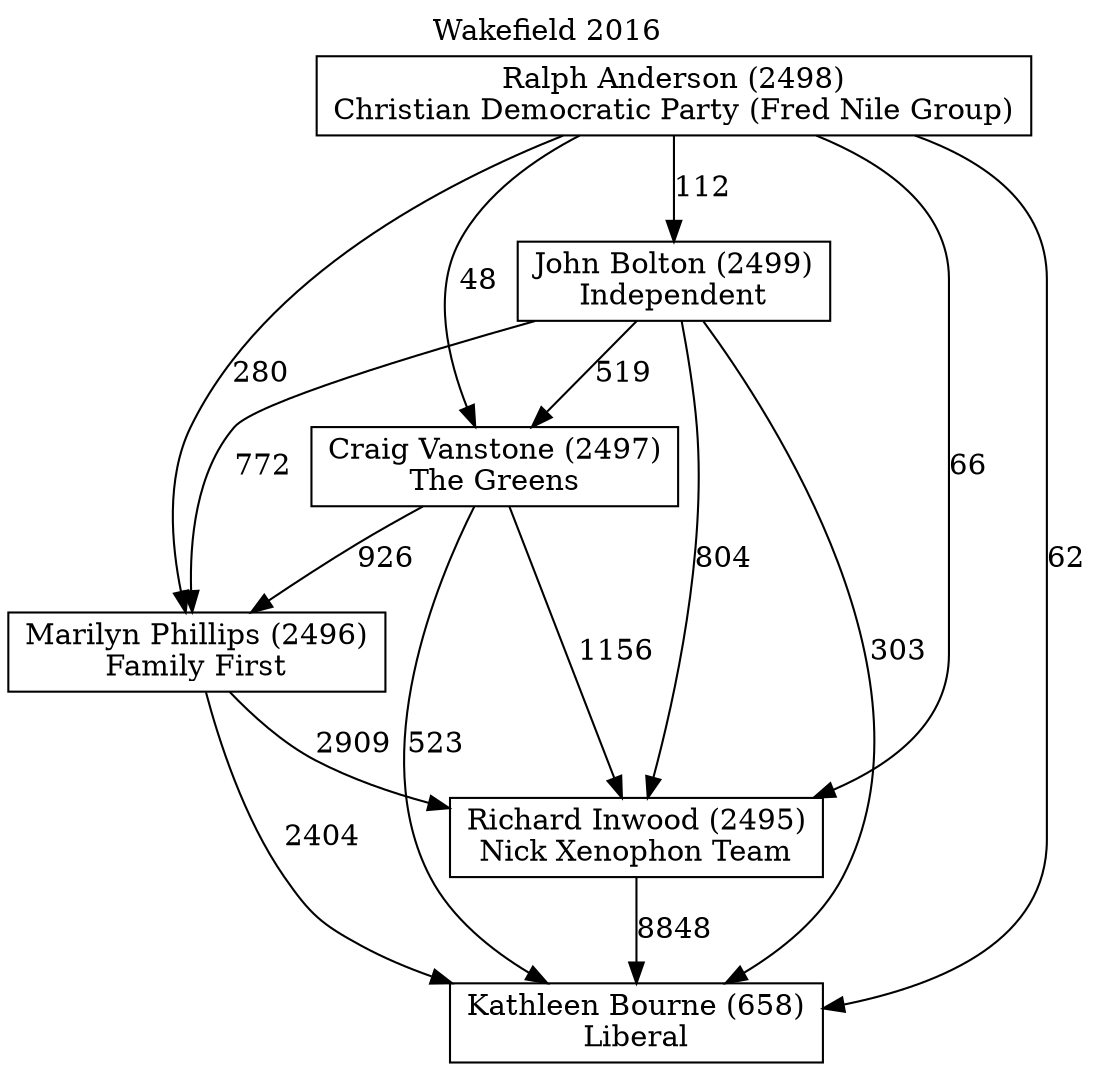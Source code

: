 // House preference flow
digraph "Kathleen Bourne (658)_Wakefield_2016" {
	graph [label="Wakefield 2016" labelloc=t mclimit=10]
	node [shape=box]
	"John Bolton (2499)" [label="John Bolton (2499)
Independent"]
	"Kathleen Bourne (658)" [label="Kathleen Bourne (658)
Liberal"]
	"Richard Inwood (2495)" [label="Richard Inwood (2495)
Nick Xenophon Team"]
	"Marilyn Phillips (2496)" [label="Marilyn Phillips (2496)
Family First"]
	"Craig Vanstone (2497)" [label="Craig Vanstone (2497)
The Greens"]
	"Ralph Anderson (2498)" [label="Ralph Anderson (2498)
Christian Democratic Party (Fred Nile Group)"]
	"Ralph Anderson (2498)" -> "Craig Vanstone (2497)" [label=48]
	"Marilyn Phillips (2496)" -> "Kathleen Bourne (658)" [label=2404]
	"Craig Vanstone (2497)" -> "Kathleen Bourne (658)" [label=523]
	"Ralph Anderson (2498)" -> "John Bolton (2499)" [label=112]
	"John Bolton (2499)" -> "Marilyn Phillips (2496)" [label=772]
	"John Bolton (2499)" -> "Richard Inwood (2495)" [label=804]
	"Ralph Anderson (2498)" -> "Marilyn Phillips (2496)" [label=280]
	"Marilyn Phillips (2496)" -> "Richard Inwood (2495)" [label=2909]
	"John Bolton (2499)" -> "Kathleen Bourne (658)" [label=303]
	"Craig Vanstone (2497)" -> "Marilyn Phillips (2496)" [label=926]
	"Richard Inwood (2495)" -> "Kathleen Bourne (658)" [label=8848]
	"Ralph Anderson (2498)" -> "Richard Inwood (2495)" [label=66]
	"John Bolton (2499)" -> "Craig Vanstone (2497)" [label=519]
	"Ralph Anderson (2498)" -> "Kathleen Bourne (658)" [label=62]
	"Craig Vanstone (2497)" -> "Richard Inwood (2495)" [label=1156]
}
